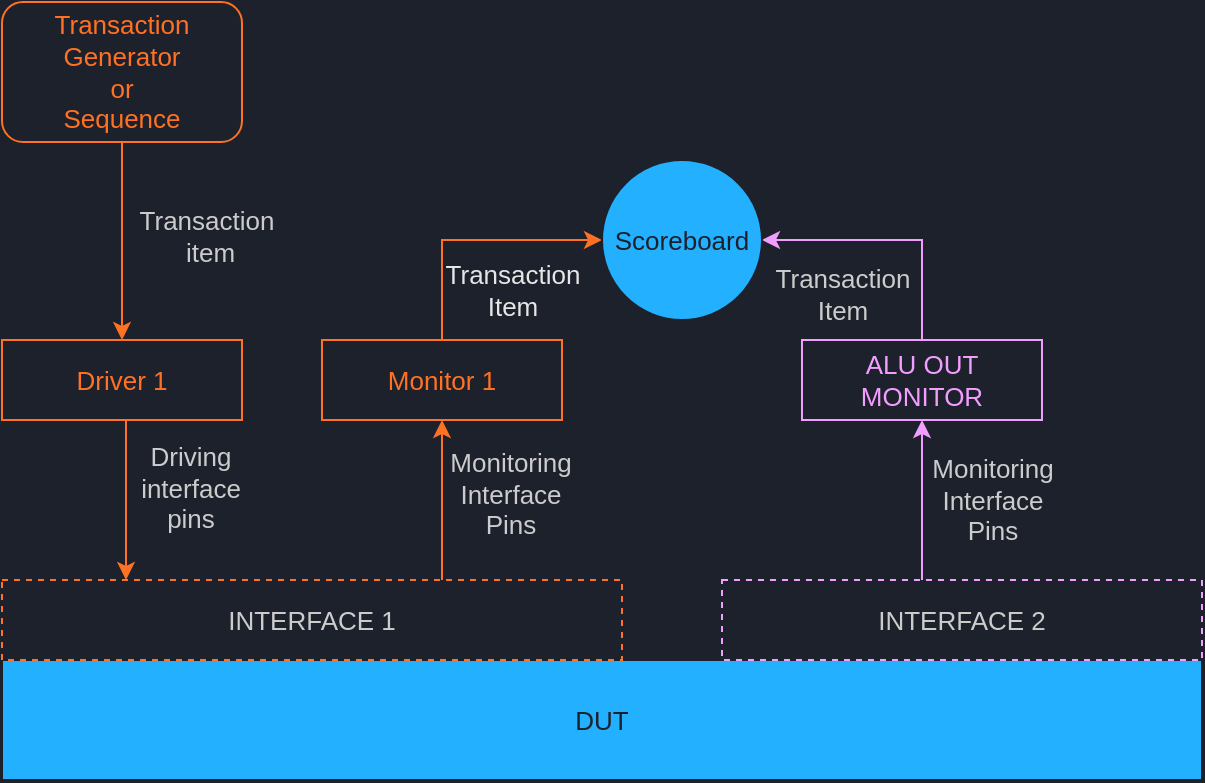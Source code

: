 <mxfile version="14.6.13" type="device"><diagram id="cv9nE66qB859GPTqRKUF" name="Page-1"><mxGraphModel dx="1418" dy="851" grid="0" gridSize="10" guides="1" tooltips="1" connect="1" arrows="1" fold="1" page="1" pageScale="1" pageWidth="850" pageHeight="1100" background="#1D212C" math="0" shadow="0"><root><mxCell id="0"/><mxCell id="1" parent="0"/><mxCell id="aMXvDN1zd_mQtpFa8k9k-1" style="edgeStyle=orthogonalEdgeStyle;rounded=0;orthogonalLoop=1;jettySize=auto;html=1;fontSize=13;fontColor=#FF7223;strokeColor=#FF7223;" parent="1" source="piVYEJ0RfJgQ80CjNDbT-5" target="piVYEJ0RfJgQ80CjNDbT-16" edge="1"><mxGeometry relative="1" as="geometry"><Array as="points"><mxPoint x="222" y="360"/><mxPoint x="222" y="360"/></Array></mxGeometry></mxCell><mxCell id="aMXvDN1zd_mQtpFa8k9k-2" value="Driving &lt;br&gt;interface &lt;br&gt;pins" style="edgeLabel;html=1;align=center;verticalAlign=middle;resizable=0;points=[];fontSize=13;labelBackgroundColor=none;fontColor=#ccc;" parent="aMXvDN1zd_mQtpFa8k9k-1" vertex="1" connectable="0"><mxGeometry x="0.701" y="-2" relative="1" as="geometry"><mxPoint x="34" y="-34" as="offset"/></mxGeometry></mxCell><mxCell id="piVYEJ0RfJgQ80CjNDbT-5" value="Driver 1" style="rounded=0;whiteSpace=wrap;html=1;fontSize=13;fontColor=#FF7223;strokeColor=#FF7223;fillColor=none;" parent="1" vertex="1"><mxGeometry x="160" y="280" width="120" height="40" as="geometry"/></mxCell><mxCell id="piVYEJ0RfJgQ80CjNDbT-21" style="edgeStyle=orthogonalEdgeStyle;rounded=0;orthogonalLoop=1;jettySize=auto;html=1;entryX=0;entryY=0.5;entryDx=0;entryDy=0;startArrow=none;startFill=0;fontSize=13;fontColor=#0000FF;strokeColor=#FF7223;" parent="1" source="piVYEJ0RfJgQ80CjNDbT-6" target="piVYEJ0RfJgQ80CjNDbT-14" edge="1"><mxGeometry relative="1" as="geometry"><Array as="points"><mxPoint x="380" y="230"/></Array></mxGeometry></mxCell><mxCell id="piVYEJ0RfJgQ80CjNDbT-33" value="Transaction&lt;br&gt;Item" style="edgeLabel;html=1;align=center;verticalAlign=middle;resizable=0;points=[];fontSize=13;labelBackgroundColor=none;fontColor=#E6E6E6;" parent="piVYEJ0RfJgQ80CjNDbT-21" vertex="1" connectable="0"><mxGeometry x="-0.567" y="-1" relative="1" as="geometry"><mxPoint x="34" y="3" as="offset"/></mxGeometry></mxCell><mxCell id="piVYEJ0RfJgQ80CjNDbT-6" value="Monitor 1" style="rounded=0;whiteSpace=wrap;html=1;fontSize=13;fontColor=#FF7223;strokeColor=#FF7223;fillColor=none;" parent="1" vertex="1"><mxGeometry x="320" y="280" width="120" height="40" as="geometry"/></mxCell><mxCell id="piVYEJ0RfJgQ80CjNDbT-27" style="edgeStyle=orthogonalEdgeStyle;rounded=0;orthogonalLoop=1;jettySize=auto;html=1;entryX=1;entryY=0.5;entryDx=0;entryDy=0;startArrow=none;startFill=0;fontSize=13;labelBackgroundColor=#1D212C;fontColor=#E023FF;labelBorderColor=none;strokeColor=#F29EFF;" parent="1" source="piVYEJ0RfJgQ80CjNDbT-8" target="piVYEJ0RfJgQ80CjNDbT-14" edge="1"><mxGeometry relative="1" as="geometry"><Array as="points"><mxPoint x="620" y="230"/></Array></mxGeometry></mxCell><mxCell id="piVYEJ0RfJgQ80CjNDbT-34" value="Transaction&lt;br&gt;Item" style="edgeLabel;html=1;align=center;verticalAlign=middle;resizable=0;points=[];fontSize=13;labelBackgroundColor=none;labelBorderColor=none;fontColor=#ccc;" parent="piVYEJ0RfJgQ80CjNDbT-27" vertex="1" connectable="0"><mxGeometry x="-0.766" y="2" relative="1" as="geometry"><mxPoint x="-38" y="-8" as="offset"/></mxGeometry></mxCell><mxCell id="piVYEJ0RfJgQ80CjNDbT-8" value="&lt;font&gt;ALU OUT&lt;br style=&quot;font-size: 13px&quot;&gt;MONITOR&lt;/font&gt;" style="rounded=0;whiteSpace=wrap;html=1;fontSize=13;labelBorderColor=none;strokeColor=#F29EFF;fontColor=#F29EFF;fillColor=none;" parent="1" vertex="1"><mxGeometry x="560" y="280" width="120" height="40" as="geometry"/></mxCell><mxCell id="piVYEJ0RfJgQ80CjNDbT-13" style="edgeStyle=orthogonalEdgeStyle;rounded=0;orthogonalLoop=1;jettySize=auto;html=1;fontSize=13;fontColor=#FF7223;strokeColor=#FF7223;" parent="1" source="piVYEJ0RfJgQ80CjNDbT-12" target="piVYEJ0RfJgQ80CjNDbT-5" edge="1"><mxGeometry relative="1" as="geometry"/></mxCell><mxCell id="piVYEJ0RfJgQ80CjNDbT-28" value="Transaction&lt;br&gt;&amp;nbsp;item" style="edgeLabel;html=1;align=center;verticalAlign=middle;resizable=0;points=[];fontSize=13;labelBackgroundColor=none;fontColor=#ccc;" parent="piVYEJ0RfJgQ80CjNDbT-13" vertex="1" connectable="0"><mxGeometry x="0.223" y="-1" relative="1" as="geometry"><mxPoint x="43" y="-14" as="offset"/></mxGeometry></mxCell><mxCell id="piVYEJ0RfJgQ80CjNDbT-12" value="Transaction&lt;br&gt;Generator&lt;br&gt;or&lt;br&gt;Sequence" style="rounded=1;whiteSpace=wrap;html=1;fontSize=13;fontColor=#FF7223;strokeColor=#FF7223;fillColor=none;" parent="1" vertex="1"><mxGeometry x="160" y="111" width="120" height="70" as="geometry"/></mxCell><mxCell id="piVYEJ0RfJgQ80CjNDbT-14" value="&lt;font color=&quot;#1d212c&quot;&gt;Scoreboard&lt;/font&gt;" style="ellipse;whiteSpace=wrap;html=1;aspect=fixed;fontSize=13;strokeColor=#1D212C;fillColor=#23B0FF;" parent="1" vertex="1"><mxGeometry x="460" y="190" width="80" height="80" as="geometry"/></mxCell><mxCell id="piVYEJ0RfJgQ80CjNDbT-15" value="&lt;font color=&quot;#1d212c&quot; style=&quot;background-color: rgb(35 , 176 , 255)&quot;&gt;DUT&lt;br&gt;&lt;/font&gt;" style="rounded=0;whiteSpace=wrap;html=1;fontSize=13;labelBackgroundColor=#1D212C;strokeColor=#1D212C;fillColor=#23B0FF;" parent="1" vertex="1"><mxGeometry x="160" y="440" width="600" height="60" as="geometry"/></mxCell><mxCell id="aMXvDN1zd_mQtpFa8k9k-5" style="edgeStyle=orthogonalEdgeStyle;rounded=0;orthogonalLoop=1;jettySize=auto;html=1;entryX=0.5;entryY=1;entryDx=0;entryDy=0;fontSize=13;fontColor=#FF7223;strokeColor=#FF7223;" parent="1" source="piVYEJ0RfJgQ80CjNDbT-16" target="piVYEJ0RfJgQ80CjNDbT-6" edge="1"><mxGeometry relative="1" as="geometry"><Array as="points"><mxPoint x="380" y="379"/><mxPoint x="380" y="379"/></Array></mxGeometry></mxCell><mxCell id="aMXvDN1zd_mQtpFa8k9k-6" value="Monitoring&lt;br&gt;Interface&lt;br&gt;Pins" style="edgeLabel;html=1;align=center;verticalAlign=middle;resizable=0;points=[];fontSize=13;labelBackgroundColor=none;fontColor=#ccc;" parent="aMXvDN1zd_mQtpFa8k9k-5" vertex="1" connectable="0"><mxGeometry x="0.12" y="-1" relative="1" as="geometry"><mxPoint x="33" y="2" as="offset"/></mxGeometry></mxCell><mxCell id="piVYEJ0RfJgQ80CjNDbT-16" value="INTERFACE 1" style="rounded=0;whiteSpace=wrap;html=1;dashed=1;fontSize=13;strokeColor=#FF7223;fontColor=#ccc;fillColor=none;" parent="1" vertex="1"><mxGeometry x="160" y="400" width="310" height="40" as="geometry"/></mxCell><mxCell id="piVYEJ0RfJgQ80CjNDbT-24" style="edgeStyle=orthogonalEdgeStyle;rounded=0;orthogonalLoop=1;jettySize=auto;html=1;entryX=0.5;entryY=1;entryDx=0;entryDy=0;startArrow=none;startFill=0;fontSize=13;fontColor=#E023FF;labelBorderColor=none;strokeColor=#F29EFF;" parent="1" source="piVYEJ0RfJgQ80CjNDbT-17" target="piVYEJ0RfJgQ80CjNDbT-8" edge="1"><mxGeometry relative="1" as="geometry"><Array as="points"><mxPoint x="620" y="330"/><mxPoint x="620" y="330"/></Array></mxGeometry></mxCell><mxCell id="piVYEJ0RfJgQ80CjNDbT-32" value="Monitoring&lt;br&gt;Interface&lt;br&gt;Pins" style="edgeLabel;html=1;align=center;verticalAlign=middle;resizable=0;points=[];fontSize=13;labelBackgroundColor=none;labelBorderColor=none;fontColor=#ccc;" parent="piVYEJ0RfJgQ80CjNDbT-24" vertex="1" connectable="0"><mxGeometry x="-0.189" y="2" relative="1" as="geometry"><mxPoint x="37" y="-8" as="offset"/></mxGeometry></mxCell><mxCell id="piVYEJ0RfJgQ80CjNDbT-17" value="&lt;font&gt;INTERFACE 2&lt;br&gt;&lt;/font&gt;" style="rounded=0;whiteSpace=wrap;html=1;dashed=1;fontSize=13;strokeColor=#F29EFF;fontColor=#ccc;fillColor=none;" parent="1" vertex="1"><mxGeometry x="520" y="400" width="240" height="40" as="geometry"/></mxCell></root></mxGraphModel></diagram></mxfile>